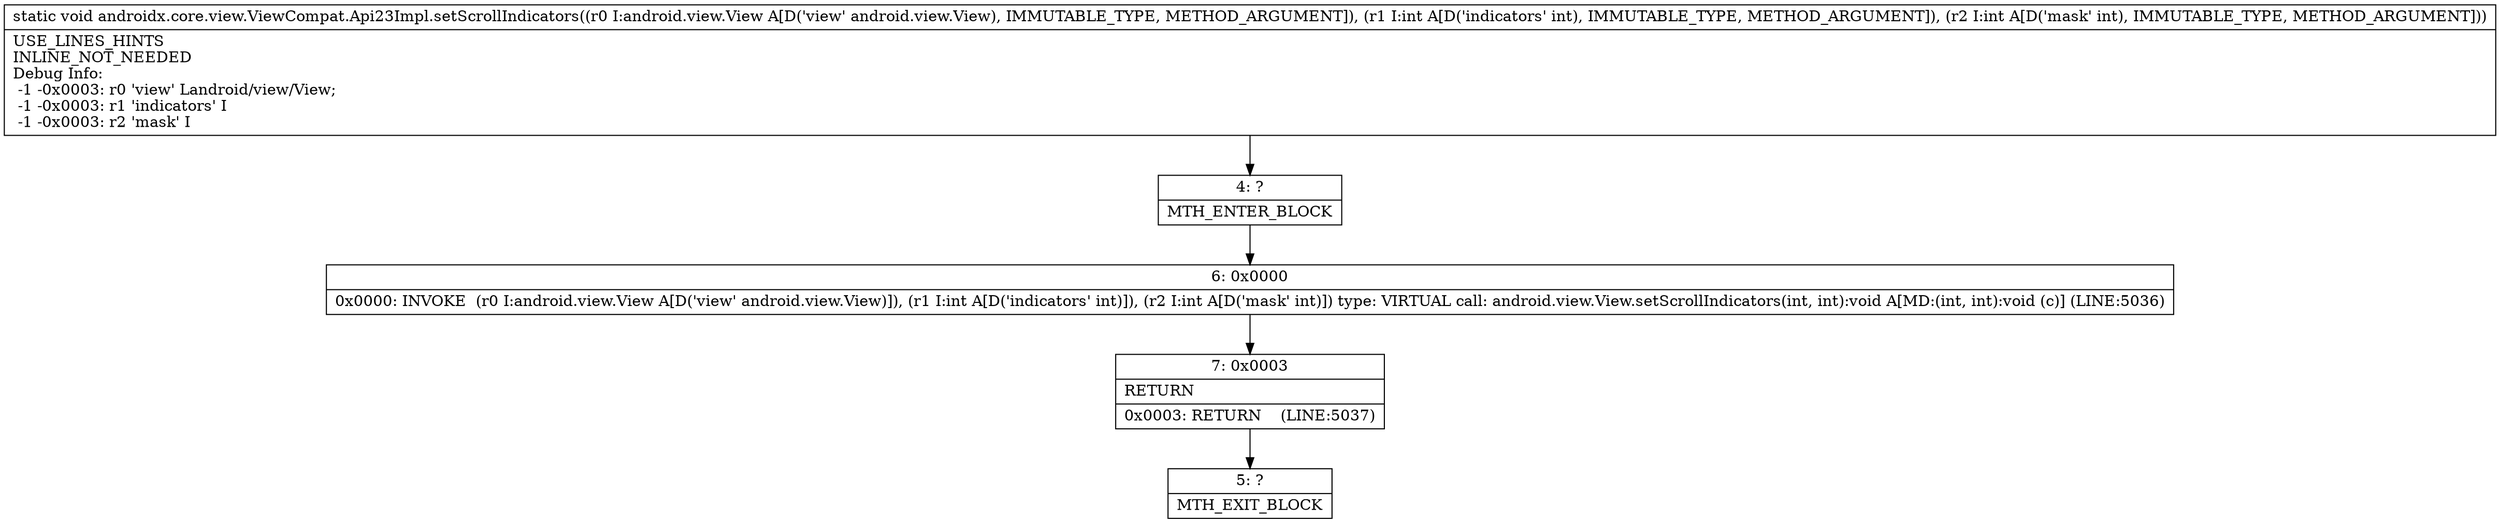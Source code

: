digraph "CFG forandroidx.core.view.ViewCompat.Api23Impl.setScrollIndicators(Landroid\/view\/View;II)V" {
Node_4 [shape=record,label="{4\:\ ?|MTH_ENTER_BLOCK\l}"];
Node_6 [shape=record,label="{6\:\ 0x0000|0x0000: INVOKE  (r0 I:android.view.View A[D('view' android.view.View)]), (r1 I:int A[D('indicators' int)]), (r2 I:int A[D('mask' int)]) type: VIRTUAL call: android.view.View.setScrollIndicators(int, int):void A[MD:(int, int):void (c)] (LINE:5036)\l}"];
Node_7 [shape=record,label="{7\:\ 0x0003|RETURN\l|0x0003: RETURN    (LINE:5037)\l}"];
Node_5 [shape=record,label="{5\:\ ?|MTH_EXIT_BLOCK\l}"];
MethodNode[shape=record,label="{static void androidx.core.view.ViewCompat.Api23Impl.setScrollIndicators((r0 I:android.view.View A[D('view' android.view.View), IMMUTABLE_TYPE, METHOD_ARGUMENT]), (r1 I:int A[D('indicators' int), IMMUTABLE_TYPE, METHOD_ARGUMENT]), (r2 I:int A[D('mask' int), IMMUTABLE_TYPE, METHOD_ARGUMENT]))  | USE_LINES_HINTS\lINLINE_NOT_NEEDED\lDebug Info:\l  \-1 \-0x0003: r0 'view' Landroid\/view\/View;\l  \-1 \-0x0003: r1 'indicators' I\l  \-1 \-0x0003: r2 'mask' I\l}"];
MethodNode -> Node_4;Node_4 -> Node_6;
Node_6 -> Node_7;
Node_7 -> Node_5;
}

